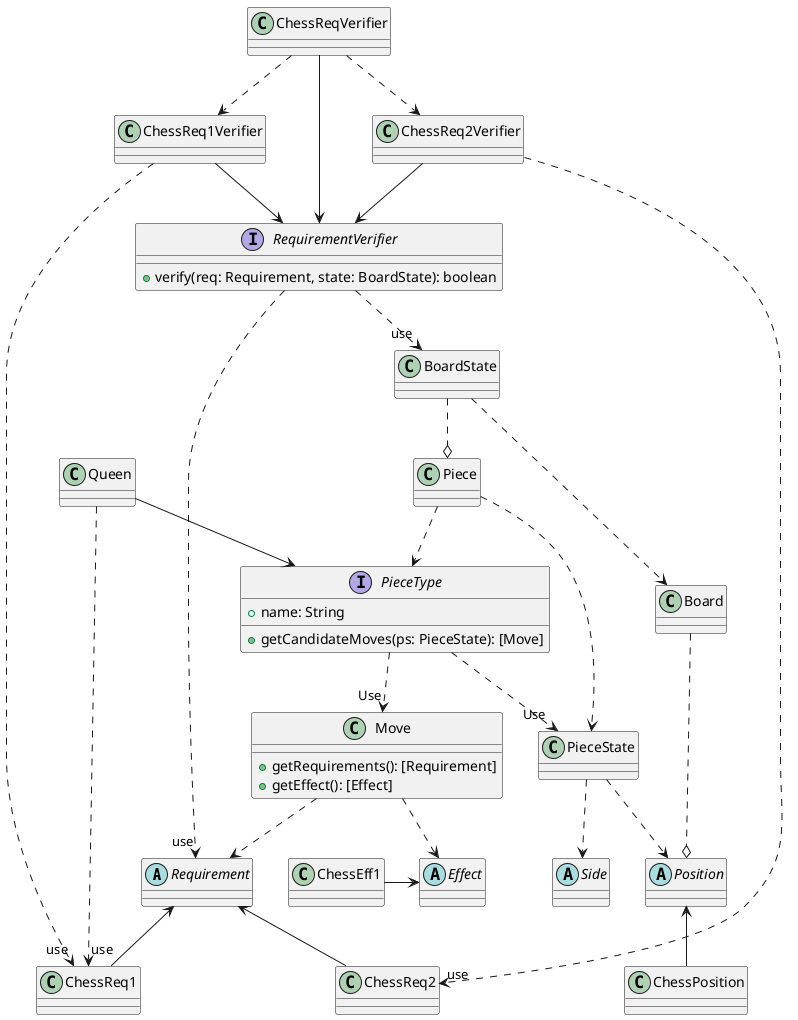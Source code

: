 @startuml Class Design
abstract Requirement
class ChessReq1
class ChessReq2

abstract Effect
' class ChessEff1
' class ChessEff2

class Move {
    + getRequirements(): [Requirement]
    + getEffect(): [Effect]
}

class PieceState

abstract Position
class ChessPosition 

abstract Side

interface PieceType {
    + name: String
    + getCandidateMoves(ps: PieceState): [Move]
}
' class Pawn
' class King
class Queen


class BoardState {

}

interface RequirementVerifier {
    + verify(req: Requirement, state: BoardState): boolean
}
class ChessReqVerifier
class ChessReq1Verifier
class ChessReq2Verifier

' interface EffectApplier {
'     + apply(eff: Effect, state: BoardState): BoardState
' }

class Piece {

}

class Board

Move .d.> Requirement
Move .d.> Effect
PieceType .d.>"Use" Move
PieceType .d.>"Use" PieceState

' Requirement o.. Requirement
' Effect o.. Effect

Piece ..> PieceType
Piece .r.> PieceState
PieceState ..> Position
PieceState ..> Side

Board ..o Position

BoardState ..> Board
BoardState ..o Piece

RequirementVerifier ..>"use" Requirement
RequirementVerifier ..>"use" BoardState

' EffectApplier ..> Effect
' EffectApplier ..> BoardState


ChessReq1 -u-> Requirement
ChessReq2 -u-> Requirement

ChessEff1 -> Effect
' ChessEff2 -u-> Effect
' Pawn -d-> PieceType
' Pawn ..>"use" ChessReq1
Queen -d-> PieceType
Queen ..>"use" ChessReq1
' King -d-> PieceType

ChessReqVerifier -d-> RequirementVerifier
ChessReq1Verifier -d-> RequirementVerifier
ChessReq2Verifier -d-> RequirementVerifier
ChessReqVerifier .d.>ChessReq1Verifier
ChessReqVerifier .d.>ChessReq2Verifier
ChessReq1Verifier ..>"use" ChessReq1
ChessReq2Verifier ..>"use" ChessReq2
ChessPosition -u-> Position
@enduml